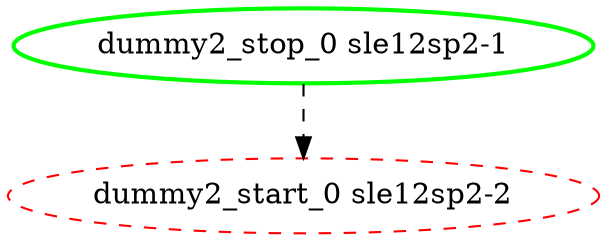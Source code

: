 digraph "g" {
"dummy2_start_0 sle12sp2-2" [ style=dashed color="red" fontcolor="black"]
"dummy2_stop_0 sle12sp2-1" -> "dummy2_start_0 sle12sp2-2" [ style = dashed]
"dummy2_stop_0 sle12sp2-1" [ style=bold color="green" fontcolor="black"]
}
